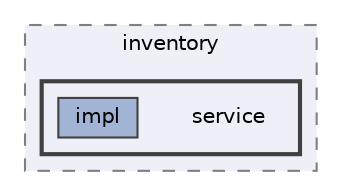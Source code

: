 digraph "repository/brm-inventory/src/main/java/com/sterlite/cal/brm/inventory/service"
{
 // LATEX_PDF_SIZE
  bgcolor="transparent";
  edge [fontname=Helvetica,fontsize=10,labelfontname=Helvetica,labelfontsize=10];
  node [fontname=Helvetica,fontsize=10,shape=box,height=0.2,width=0.4];
  compound=true
  subgraph clusterdir_1b0921e14c261940355303b1eb253f0f {
    graph [ bgcolor="#edf0f7", pencolor="grey50", label="inventory", fontname=Helvetica,fontsize=10 style="filled,dashed", URL="dir_1b0921e14c261940355303b1eb253f0f.html",tooltip=""]
  subgraph clusterdir_99ef7e0691dfd3f1ee6cc50417eb1b73 {
    graph [ bgcolor="#edf0f7", pencolor="grey25", label="", fontname=Helvetica,fontsize=10 style="filled,bold", URL="dir_99ef7e0691dfd3f1ee6cc50417eb1b73.html",tooltip=""]
    dir_99ef7e0691dfd3f1ee6cc50417eb1b73 [shape=plaintext, label="service"];
  dir_c1abee4b6896427c8827dadf833b7c9c [label="impl", fillcolor="#a2b4d6", color="grey25", style="filled", URL="dir_c1abee4b6896427c8827dadf833b7c9c.html",tooltip=""];
  }
  }
}
